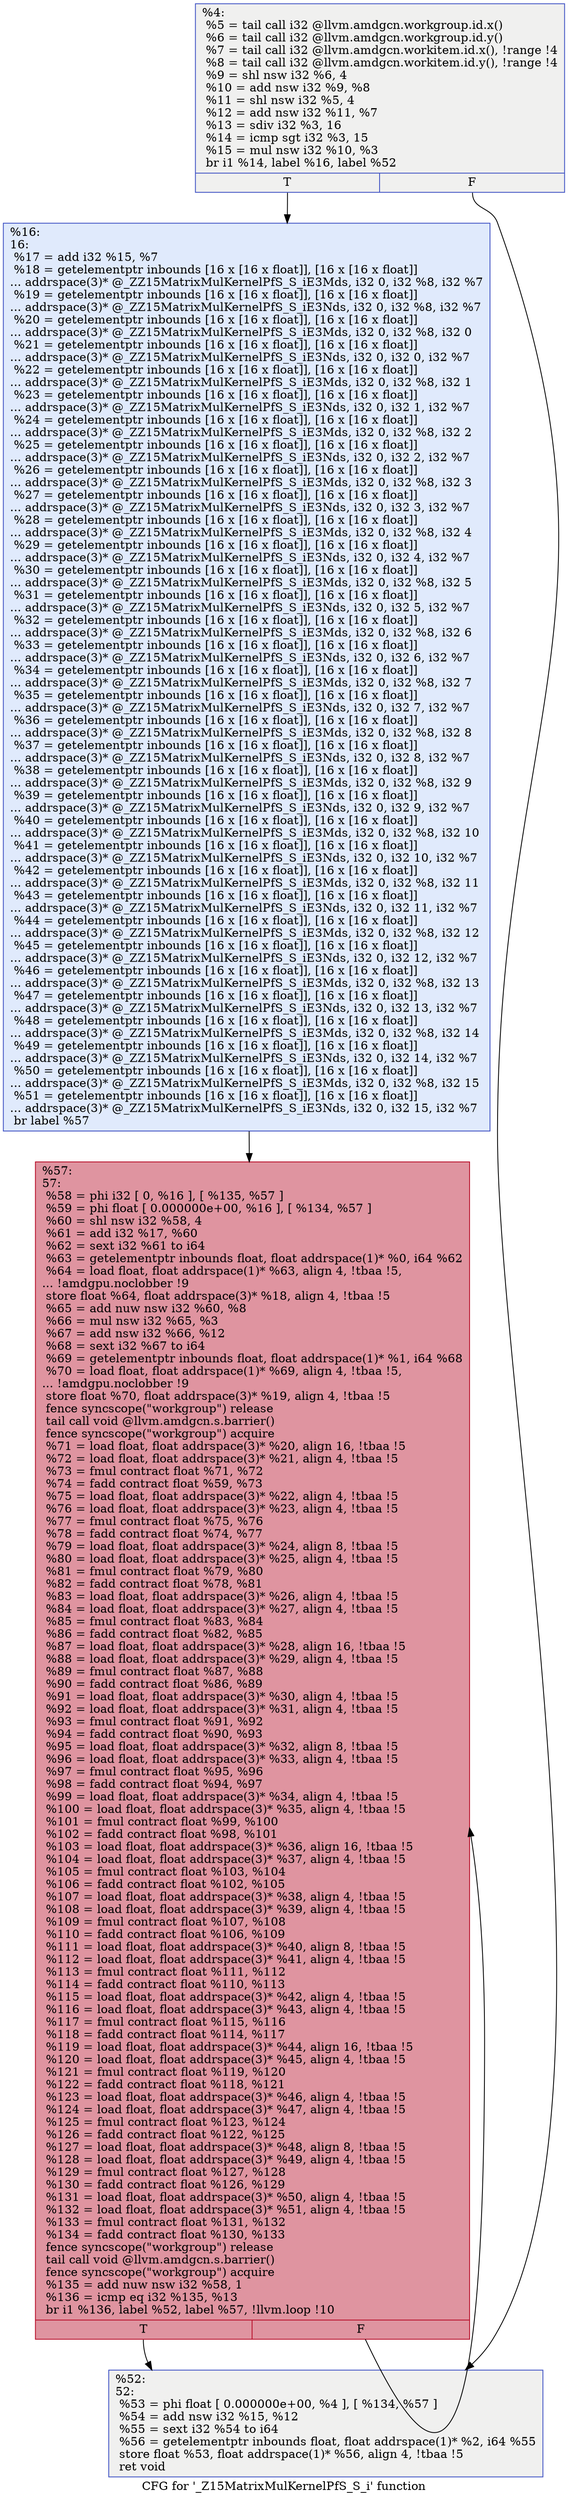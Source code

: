digraph "CFG for '_Z15MatrixMulKernelPfS_S_i' function" {
	label="CFG for '_Z15MatrixMulKernelPfS_S_i' function";

	Node0x6155160 [shape=record,color="#3d50c3ff", style=filled, fillcolor="#dedcdb70",label="{%4:\l  %5 = tail call i32 @llvm.amdgcn.workgroup.id.x()\l  %6 = tail call i32 @llvm.amdgcn.workgroup.id.y()\l  %7 = tail call i32 @llvm.amdgcn.workitem.id.x(), !range !4\l  %8 = tail call i32 @llvm.amdgcn.workitem.id.y(), !range !4\l  %9 = shl nsw i32 %6, 4\l  %10 = add nsw i32 %9, %8\l  %11 = shl nsw i32 %5, 4\l  %12 = add nsw i32 %11, %7\l  %13 = sdiv i32 %3, 16\l  %14 = icmp sgt i32 %3, 15\l  %15 = mul nsw i32 %10, %3\l  br i1 %14, label %16, label %52\l|{<s0>T|<s1>F}}"];
	Node0x6155160:s0 -> Node0x6157610;
	Node0x6155160:s1 -> Node0x61576a0;
	Node0x6157610 [shape=record,color="#3d50c3ff", style=filled, fillcolor="#b9d0f970",label="{%16:\l16:                                               \l  %17 = add i32 %15, %7\l  %18 = getelementptr inbounds [16 x [16 x float]], [16 x [16 x float]]\l... addrspace(3)* @_ZZ15MatrixMulKernelPfS_S_iE3Mds, i32 0, i32 %8, i32 %7\l  %19 = getelementptr inbounds [16 x [16 x float]], [16 x [16 x float]]\l... addrspace(3)* @_ZZ15MatrixMulKernelPfS_S_iE3Nds, i32 0, i32 %8, i32 %7\l  %20 = getelementptr inbounds [16 x [16 x float]], [16 x [16 x float]]\l... addrspace(3)* @_ZZ15MatrixMulKernelPfS_S_iE3Mds, i32 0, i32 %8, i32 0\l  %21 = getelementptr inbounds [16 x [16 x float]], [16 x [16 x float]]\l... addrspace(3)* @_ZZ15MatrixMulKernelPfS_S_iE3Nds, i32 0, i32 0, i32 %7\l  %22 = getelementptr inbounds [16 x [16 x float]], [16 x [16 x float]]\l... addrspace(3)* @_ZZ15MatrixMulKernelPfS_S_iE3Mds, i32 0, i32 %8, i32 1\l  %23 = getelementptr inbounds [16 x [16 x float]], [16 x [16 x float]]\l... addrspace(3)* @_ZZ15MatrixMulKernelPfS_S_iE3Nds, i32 0, i32 1, i32 %7\l  %24 = getelementptr inbounds [16 x [16 x float]], [16 x [16 x float]]\l... addrspace(3)* @_ZZ15MatrixMulKernelPfS_S_iE3Mds, i32 0, i32 %8, i32 2\l  %25 = getelementptr inbounds [16 x [16 x float]], [16 x [16 x float]]\l... addrspace(3)* @_ZZ15MatrixMulKernelPfS_S_iE3Nds, i32 0, i32 2, i32 %7\l  %26 = getelementptr inbounds [16 x [16 x float]], [16 x [16 x float]]\l... addrspace(3)* @_ZZ15MatrixMulKernelPfS_S_iE3Mds, i32 0, i32 %8, i32 3\l  %27 = getelementptr inbounds [16 x [16 x float]], [16 x [16 x float]]\l... addrspace(3)* @_ZZ15MatrixMulKernelPfS_S_iE3Nds, i32 0, i32 3, i32 %7\l  %28 = getelementptr inbounds [16 x [16 x float]], [16 x [16 x float]]\l... addrspace(3)* @_ZZ15MatrixMulKernelPfS_S_iE3Mds, i32 0, i32 %8, i32 4\l  %29 = getelementptr inbounds [16 x [16 x float]], [16 x [16 x float]]\l... addrspace(3)* @_ZZ15MatrixMulKernelPfS_S_iE3Nds, i32 0, i32 4, i32 %7\l  %30 = getelementptr inbounds [16 x [16 x float]], [16 x [16 x float]]\l... addrspace(3)* @_ZZ15MatrixMulKernelPfS_S_iE3Mds, i32 0, i32 %8, i32 5\l  %31 = getelementptr inbounds [16 x [16 x float]], [16 x [16 x float]]\l... addrspace(3)* @_ZZ15MatrixMulKernelPfS_S_iE3Nds, i32 0, i32 5, i32 %7\l  %32 = getelementptr inbounds [16 x [16 x float]], [16 x [16 x float]]\l... addrspace(3)* @_ZZ15MatrixMulKernelPfS_S_iE3Mds, i32 0, i32 %8, i32 6\l  %33 = getelementptr inbounds [16 x [16 x float]], [16 x [16 x float]]\l... addrspace(3)* @_ZZ15MatrixMulKernelPfS_S_iE3Nds, i32 0, i32 6, i32 %7\l  %34 = getelementptr inbounds [16 x [16 x float]], [16 x [16 x float]]\l... addrspace(3)* @_ZZ15MatrixMulKernelPfS_S_iE3Mds, i32 0, i32 %8, i32 7\l  %35 = getelementptr inbounds [16 x [16 x float]], [16 x [16 x float]]\l... addrspace(3)* @_ZZ15MatrixMulKernelPfS_S_iE3Nds, i32 0, i32 7, i32 %7\l  %36 = getelementptr inbounds [16 x [16 x float]], [16 x [16 x float]]\l... addrspace(3)* @_ZZ15MatrixMulKernelPfS_S_iE3Mds, i32 0, i32 %8, i32 8\l  %37 = getelementptr inbounds [16 x [16 x float]], [16 x [16 x float]]\l... addrspace(3)* @_ZZ15MatrixMulKernelPfS_S_iE3Nds, i32 0, i32 8, i32 %7\l  %38 = getelementptr inbounds [16 x [16 x float]], [16 x [16 x float]]\l... addrspace(3)* @_ZZ15MatrixMulKernelPfS_S_iE3Mds, i32 0, i32 %8, i32 9\l  %39 = getelementptr inbounds [16 x [16 x float]], [16 x [16 x float]]\l... addrspace(3)* @_ZZ15MatrixMulKernelPfS_S_iE3Nds, i32 0, i32 9, i32 %7\l  %40 = getelementptr inbounds [16 x [16 x float]], [16 x [16 x float]]\l... addrspace(3)* @_ZZ15MatrixMulKernelPfS_S_iE3Mds, i32 0, i32 %8, i32 10\l  %41 = getelementptr inbounds [16 x [16 x float]], [16 x [16 x float]]\l... addrspace(3)* @_ZZ15MatrixMulKernelPfS_S_iE3Nds, i32 0, i32 10, i32 %7\l  %42 = getelementptr inbounds [16 x [16 x float]], [16 x [16 x float]]\l... addrspace(3)* @_ZZ15MatrixMulKernelPfS_S_iE3Mds, i32 0, i32 %8, i32 11\l  %43 = getelementptr inbounds [16 x [16 x float]], [16 x [16 x float]]\l... addrspace(3)* @_ZZ15MatrixMulKernelPfS_S_iE3Nds, i32 0, i32 11, i32 %7\l  %44 = getelementptr inbounds [16 x [16 x float]], [16 x [16 x float]]\l... addrspace(3)* @_ZZ15MatrixMulKernelPfS_S_iE3Mds, i32 0, i32 %8, i32 12\l  %45 = getelementptr inbounds [16 x [16 x float]], [16 x [16 x float]]\l... addrspace(3)* @_ZZ15MatrixMulKernelPfS_S_iE3Nds, i32 0, i32 12, i32 %7\l  %46 = getelementptr inbounds [16 x [16 x float]], [16 x [16 x float]]\l... addrspace(3)* @_ZZ15MatrixMulKernelPfS_S_iE3Mds, i32 0, i32 %8, i32 13\l  %47 = getelementptr inbounds [16 x [16 x float]], [16 x [16 x float]]\l... addrspace(3)* @_ZZ15MatrixMulKernelPfS_S_iE3Nds, i32 0, i32 13, i32 %7\l  %48 = getelementptr inbounds [16 x [16 x float]], [16 x [16 x float]]\l... addrspace(3)* @_ZZ15MatrixMulKernelPfS_S_iE3Mds, i32 0, i32 %8, i32 14\l  %49 = getelementptr inbounds [16 x [16 x float]], [16 x [16 x float]]\l... addrspace(3)* @_ZZ15MatrixMulKernelPfS_S_iE3Nds, i32 0, i32 14, i32 %7\l  %50 = getelementptr inbounds [16 x [16 x float]], [16 x [16 x float]]\l... addrspace(3)* @_ZZ15MatrixMulKernelPfS_S_iE3Mds, i32 0, i32 %8, i32 15\l  %51 = getelementptr inbounds [16 x [16 x float]], [16 x [16 x float]]\l... addrspace(3)* @_ZZ15MatrixMulKernelPfS_S_iE3Nds, i32 0, i32 15, i32 %7\l  br label %57\l}"];
	Node0x6157610 -> Node0x6157940;
	Node0x61576a0 [shape=record,color="#3d50c3ff", style=filled, fillcolor="#dedcdb70",label="{%52:\l52:                                               \l  %53 = phi float [ 0.000000e+00, %4 ], [ %134, %57 ]\l  %54 = add nsw i32 %15, %12\l  %55 = sext i32 %54 to i64\l  %56 = getelementptr inbounds float, float addrspace(1)* %2, i64 %55\l  store float %53, float addrspace(1)* %56, align 4, !tbaa !5\l  ret void\l}"];
	Node0x6157940 [shape=record,color="#b70d28ff", style=filled, fillcolor="#b70d2870",label="{%57:\l57:                                               \l  %58 = phi i32 [ 0, %16 ], [ %135, %57 ]\l  %59 = phi float [ 0.000000e+00, %16 ], [ %134, %57 ]\l  %60 = shl nsw i32 %58, 4\l  %61 = add i32 %17, %60\l  %62 = sext i32 %61 to i64\l  %63 = getelementptr inbounds float, float addrspace(1)* %0, i64 %62\l  %64 = load float, float addrspace(1)* %63, align 4, !tbaa !5,\l... !amdgpu.noclobber !9\l  store float %64, float addrspace(3)* %18, align 4, !tbaa !5\l  %65 = add nuw nsw i32 %60, %8\l  %66 = mul nsw i32 %65, %3\l  %67 = add nsw i32 %66, %12\l  %68 = sext i32 %67 to i64\l  %69 = getelementptr inbounds float, float addrspace(1)* %1, i64 %68\l  %70 = load float, float addrspace(1)* %69, align 4, !tbaa !5,\l... !amdgpu.noclobber !9\l  store float %70, float addrspace(3)* %19, align 4, !tbaa !5\l  fence syncscope(\"workgroup\") release\l  tail call void @llvm.amdgcn.s.barrier()\l  fence syncscope(\"workgroup\") acquire\l  %71 = load float, float addrspace(3)* %20, align 16, !tbaa !5\l  %72 = load float, float addrspace(3)* %21, align 4, !tbaa !5\l  %73 = fmul contract float %71, %72\l  %74 = fadd contract float %59, %73\l  %75 = load float, float addrspace(3)* %22, align 4, !tbaa !5\l  %76 = load float, float addrspace(3)* %23, align 4, !tbaa !5\l  %77 = fmul contract float %75, %76\l  %78 = fadd contract float %74, %77\l  %79 = load float, float addrspace(3)* %24, align 8, !tbaa !5\l  %80 = load float, float addrspace(3)* %25, align 4, !tbaa !5\l  %81 = fmul contract float %79, %80\l  %82 = fadd contract float %78, %81\l  %83 = load float, float addrspace(3)* %26, align 4, !tbaa !5\l  %84 = load float, float addrspace(3)* %27, align 4, !tbaa !5\l  %85 = fmul contract float %83, %84\l  %86 = fadd contract float %82, %85\l  %87 = load float, float addrspace(3)* %28, align 16, !tbaa !5\l  %88 = load float, float addrspace(3)* %29, align 4, !tbaa !5\l  %89 = fmul contract float %87, %88\l  %90 = fadd contract float %86, %89\l  %91 = load float, float addrspace(3)* %30, align 4, !tbaa !5\l  %92 = load float, float addrspace(3)* %31, align 4, !tbaa !5\l  %93 = fmul contract float %91, %92\l  %94 = fadd contract float %90, %93\l  %95 = load float, float addrspace(3)* %32, align 8, !tbaa !5\l  %96 = load float, float addrspace(3)* %33, align 4, !tbaa !5\l  %97 = fmul contract float %95, %96\l  %98 = fadd contract float %94, %97\l  %99 = load float, float addrspace(3)* %34, align 4, !tbaa !5\l  %100 = load float, float addrspace(3)* %35, align 4, !tbaa !5\l  %101 = fmul contract float %99, %100\l  %102 = fadd contract float %98, %101\l  %103 = load float, float addrspace(3)* %36, align 16, !tbaa !5\l  %104 = load float, float addrspace(3)* %37, align 4, !tbaa !5\l  %105 = fmul contract float %103, %104\l  %106 = fadd contract float %102, %105\l  %107 = load float, float addrspace(3)* %38, align 4, !tbaa !5\l  %108 = load float, float addrspace(3)* %39, align 4, !tbaa !5\l  %109 = fmul contract float %107, %108\l  %110 = fadd contract float %106, %109\l  %111 = load float, float addrspace(3)* %40, align 8, !tbaa !5\l  %112 = load float, float addrspace(3)* %41, align 4, !tbaa !5\l  %113 = fmul contract float %111, %112\l  %114 = fadd contract float %110, %113\l  %115 = load float, float addrspace(3)* %42, align 4, !tbaa !5\l  %116 = load float, float addrspace(3)* %43, align 4, !tbaa !5\l  %117 = fmul contract float %115, %116\l  %118 = fadd contract float %114, %117\l  %119 = load float, float addrspace(3)* %44, align 16, !tbaa !5\l  %120 = load float, float addrspace(3)* %45, align 4, !tbaa !5\l  %121 = fmul contract float %119, %120\l  %122 = fadd contract float %118, %121\l  %123 = load float, float addrspace(3)* %46, align 4, !tbaa !5\l  %124 = load float, float addrspace(3)* %47, align 4, !tbaa !5\l  %125 = fmul contract float %123, %124\l  %126 = fadd contract float %122, %125\l  %127 = load float, float addrspace(3)* %48, align 8, !tbaa !5\l  %128 = load float, float addrspace(3)* %49, align 4, !tbaa !5\l  %129 = fmul contract float %127, %128\l  %130 = fadd contract float %126, %129\l  %131 = load float, float addrspace(3)* %50, align 4, !tbaa !5\l  %132 = load float, float addrspace(3)* %51, align 4, !tbaa !5\l  %133 = fmul contract float %131, %132\l  %134 = fadd contract float %130, %133\l  fence syncscope(\"workgroup\") release\l  tail call void @llvm.amdgcn.s.barrier()\l  fence syncscope(\"workgroup\") acquire\l  %135 = add nuw nsw i32 %58, 1\l  %136 = icmp eq i32 %135, %13\l  br i1 %136, label %52, label %57, !llvm.loop !10\l|{<s0>T|<s1>F}}"];
	Node0x6157940:s0 -> Node0x61576a0;
	Node0x6157940:s1 -> Node0x6157940;
}

